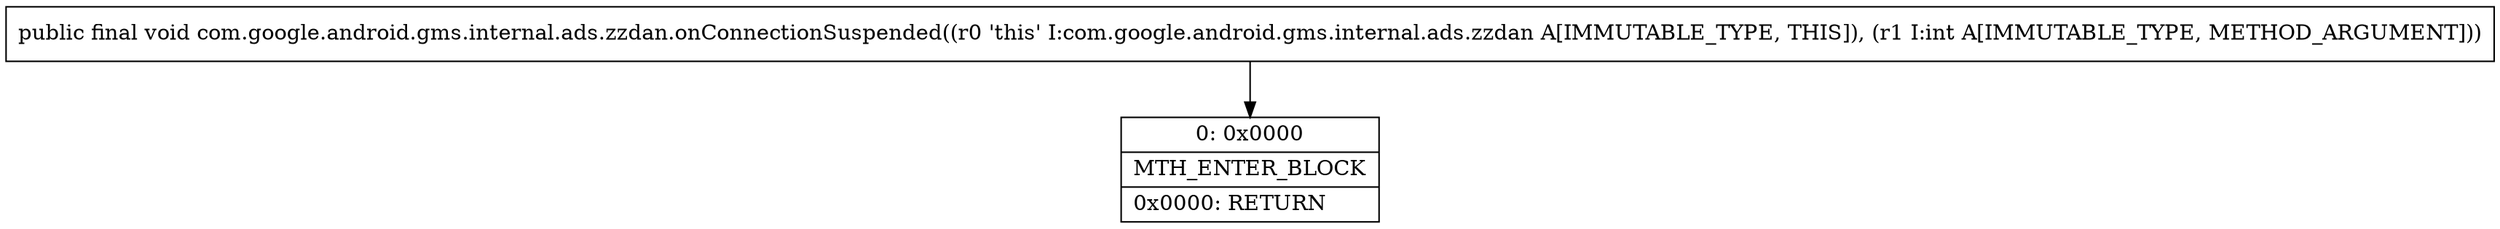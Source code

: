 digraph "CFG forcom.google.android.gms.internal.ads.zzdan.onConnectionSuspended(I)V" {
Node_0 [shape=record,label="{0\:\ 0x0000|MTH_ENTER_BLOCK\l|0x0000: RETURN   \l}"];
MethodNode[shape=record,label="{public final void com.google.android.gms.internal.ads.zzdan.onConnectionSuspended((r0 'this' I:com.google.android.gms.internal.ads.zzdan A[IMMUTABLE_TYPE, THIS]), (r1 I:int A[IMMUTABLE_TYPE, METHOD_ARGUMENT])) }"];
MethodNode -> Node_0;
}

